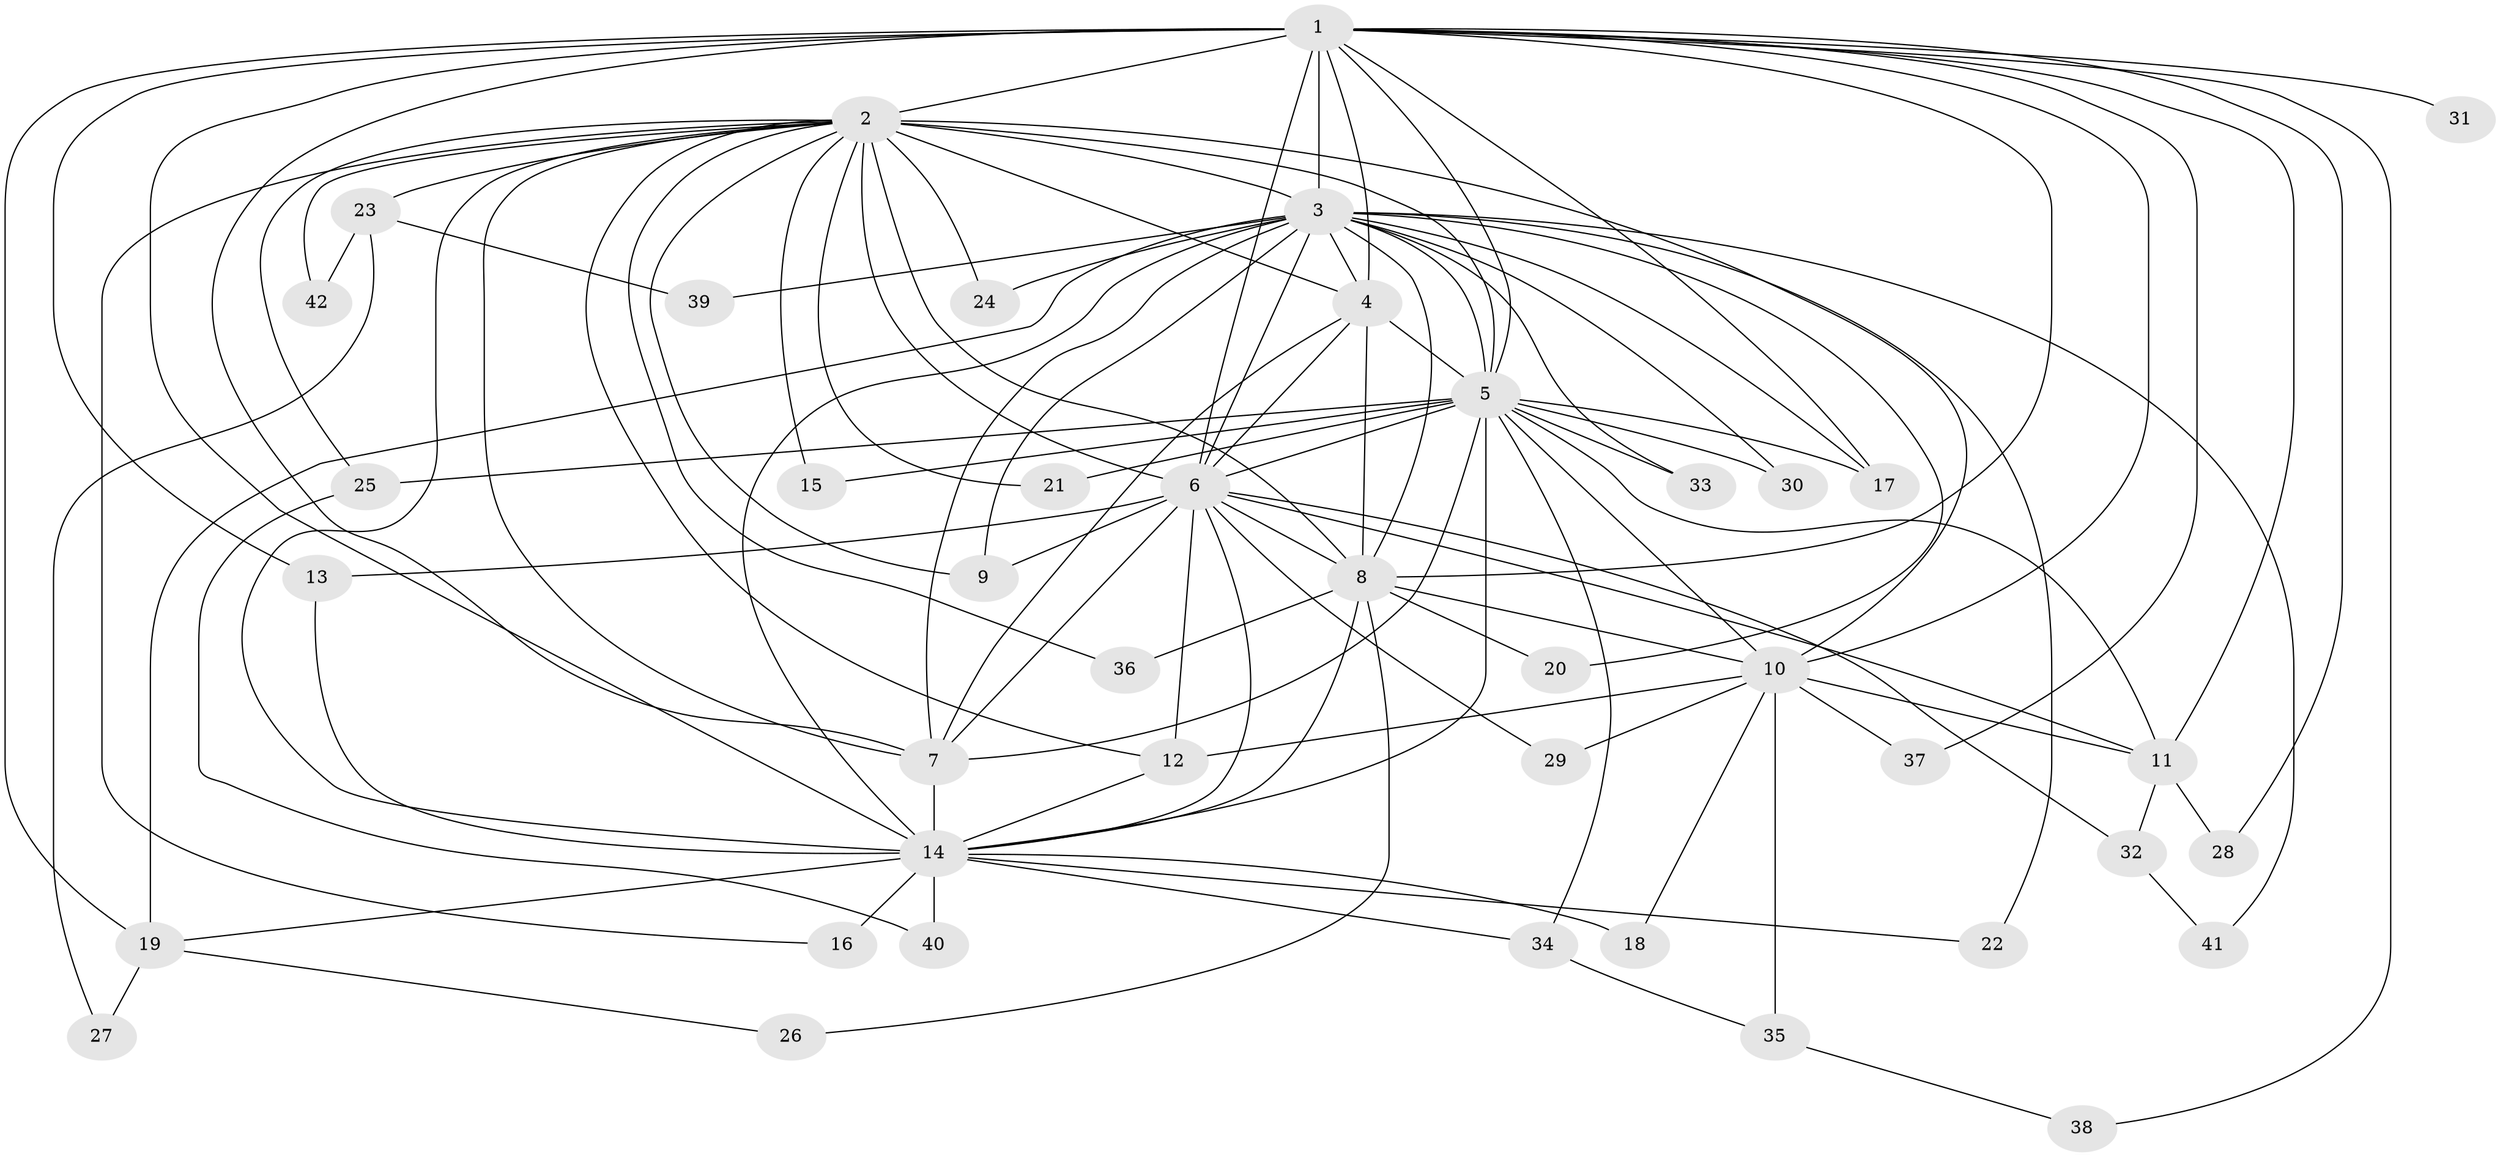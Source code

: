 // original degree distribution, {20: 0.011904761904761904, 19: 0.011904761904761904, 25: 0.023809523809523808, 15: 0.011904761904761904, 16: 0.011904761904761904, 23: 0.011904761904761904, 17: 0.03571428571428571, 2: 0.5714285714285714, 4: 0.08333333333333333, 10: 0.011904761904761904, 3: 0.19047619047619047, 5: 0.023809523809523808}
// Generated by graph-tools (version 1.1) at 2025/34/03/09/25 02:34:55]
// undirected, 42 vertices, 107 edges
graph export_dot {
graph [start="1"]
  node [color=gray90,style=filled];
  1;
  2;
  3;
  4;
  5;
  6;
  7;
  8;
  9;
  10;
  11;
  12;
  13;
  14;
  15;
  16;
  17;
  18;
  19;
  20;
  21;
  22;
  23;
  24;
  25;
  26;
  27;
  28;
  29;
  30;
  31;
  32;
  33;
  34;
  35;
  36;
  37;
  38;
  39;
  40;
  41;
  42;
  1 -- 2 [weight=4.0];
  1 -- 3 [weight=2.0];
  1 -- 4 [weight=2.0];
  1 -- 5 [weight=3.0];
  1 -- 6 [weight=4.0];
  1 -- 7 [weight=3.0];
  1 -- 8 [weight=1.0];
  1 -- 10 [weight=1.0];
  1 -- 11 [weight=1.0];
  1 -- 13 [weight=1.0];
  1 -- 14 [weight=2.0];
  1 -- 17 [weight=1.0];
  1 -- 19 [weight=1.0];
  1 -- 28 [weight=1.0];
  1 -- 31 [weight=2.0];
  1 -- 37 [weight=1.0];
  1 -- 38 [weight=1.0];
  2 -- 3 [weight=3.0];
  2 -- 4 [weight=2.0];
  2 -- 5 [weight=2.0];
  2 -- 6 [weight=4.0];
  2 -- 7 [weight=2.0];
  2 -- 8 [weight=1.0];
  2 -- 9 [weight=1.0];
  2 -- 10 [weight=1.0];
  2 -- 12 [weight=1.0];
  2 -- 14 [weight=1.0];
  2 -- 15 [weight=1.0];
  2 -- 16 [weight=1.0];
  2 -- 21 [weight=1.0];
  2 -- 23 [weight=1.0];
  2 -- 24 [weight=1.0];
  2 -- 25 [weight=1.0];
  2 -- 36 [weight=1.0];
  2 -- 42 [weight=1.0];
  3 -- 4 [weight=1.0];
  3 -- 5 [weight=1.0];
  3 -- 6 [weight=2.0];
  3 -- 7 [weight=1.0];
  3 -- 8 [weight=2.0];
  3 -- 9 [weight=2.0];
  3 -- 14 [weight=2.0];
  3 -- 17 [weight=1.0];
  3 -- 19 [weight=1.0];
  3 -- 20 [weight=1.0];
  3 -- 22 [weight=1.0];
  3 -- 24 [weight=1.0];
  3 -- 30 [weight=1.0];
  3 -- 33 [weight=1.0];
  3 -- 39 [weight=1.0];
  3 -- 41 [weight=1.0];
  4 -- 5 [weight=2.0];
  4 -- 6 [weight=2.0];
  4 -- 7 [weight=1.0];
  4 -- 8 [weight=6.0];
  5 -- 6 [weight=2.0];
  5 -- 7 [weight=1.0];
  5 -- 10 [weight=1.0];
  5 -- 11 [weight=1.0];
  5 -- 14 [weight=2.0];
  5 -- 15 [weight=1.0];
  5 -- 17 [weight=1.0];
  5 -- 21 [weight=1.0];
  5 -- 25 [weight=1.0];
  5 -- 30 [weight=1.0];
  5 -- 33 [weight=1.0];
  5 -- 34 [weight=1.0];
  6 -- 7 [weight=2.0];
  6 -- 8 [weight=1.0];
  6 -- 9 [weight=5.0];
  6 -- 11 [weight=1.0];
  6 -- 12 [weight=1.0];
  6 -- 13 [weight=1.0];
  6 -- 14 [weight=3.0];
  6 -- 29 [weight=1.0];
  6 -- 32 [weight=1.0];
  7 -- 14 [weight=15.0];
  8 -- 10 [weight=1.0];
  8 -- 14 [weight=1.0];
  8 -- 20 [weight=1.0];
  8 -- 26 [weight=1.0];
  8 -- 36 [weight=1.0];
  10 -- 11 [weight=1.0];
  10 -- 12 [weight=2.0];
  10 -- 18 [weight=1.0];
  10 -- 29 [weight=1.0];
  10 -- 35 [weight=1.0];
  10 -- 37 [weight=1.0];
  11 -- 28 [weight=1.0];
  11 -- 32 [weight=1.0];
  12 -- 14 [weight=1.0];
  13 -- 14 [weight=1.0];
  14 -- 16 [weight=2.0];
  14 -- 18 [weight=2.0];
  14 -- 19 [weight=1.0];
  14 -- 22 [weight=1.0];
  14 -- 34 [weight=1.0];
  14 -- 40 [weight=1.0];
  19 -- 26 [weight=1.0];
  19 -- 27 [weight=1.0];
  23 -- 27 [weight=1.0];
  23 -- 39 [weight=1.0];
  23 -- 42 [weight=1.0];
  25 -- 40 [weight=1.0];
  32 -- 41 [weight=1.0];
  34 -- 35 [weight=1.0];
  35 -- 38 [weight=1.0];
}
